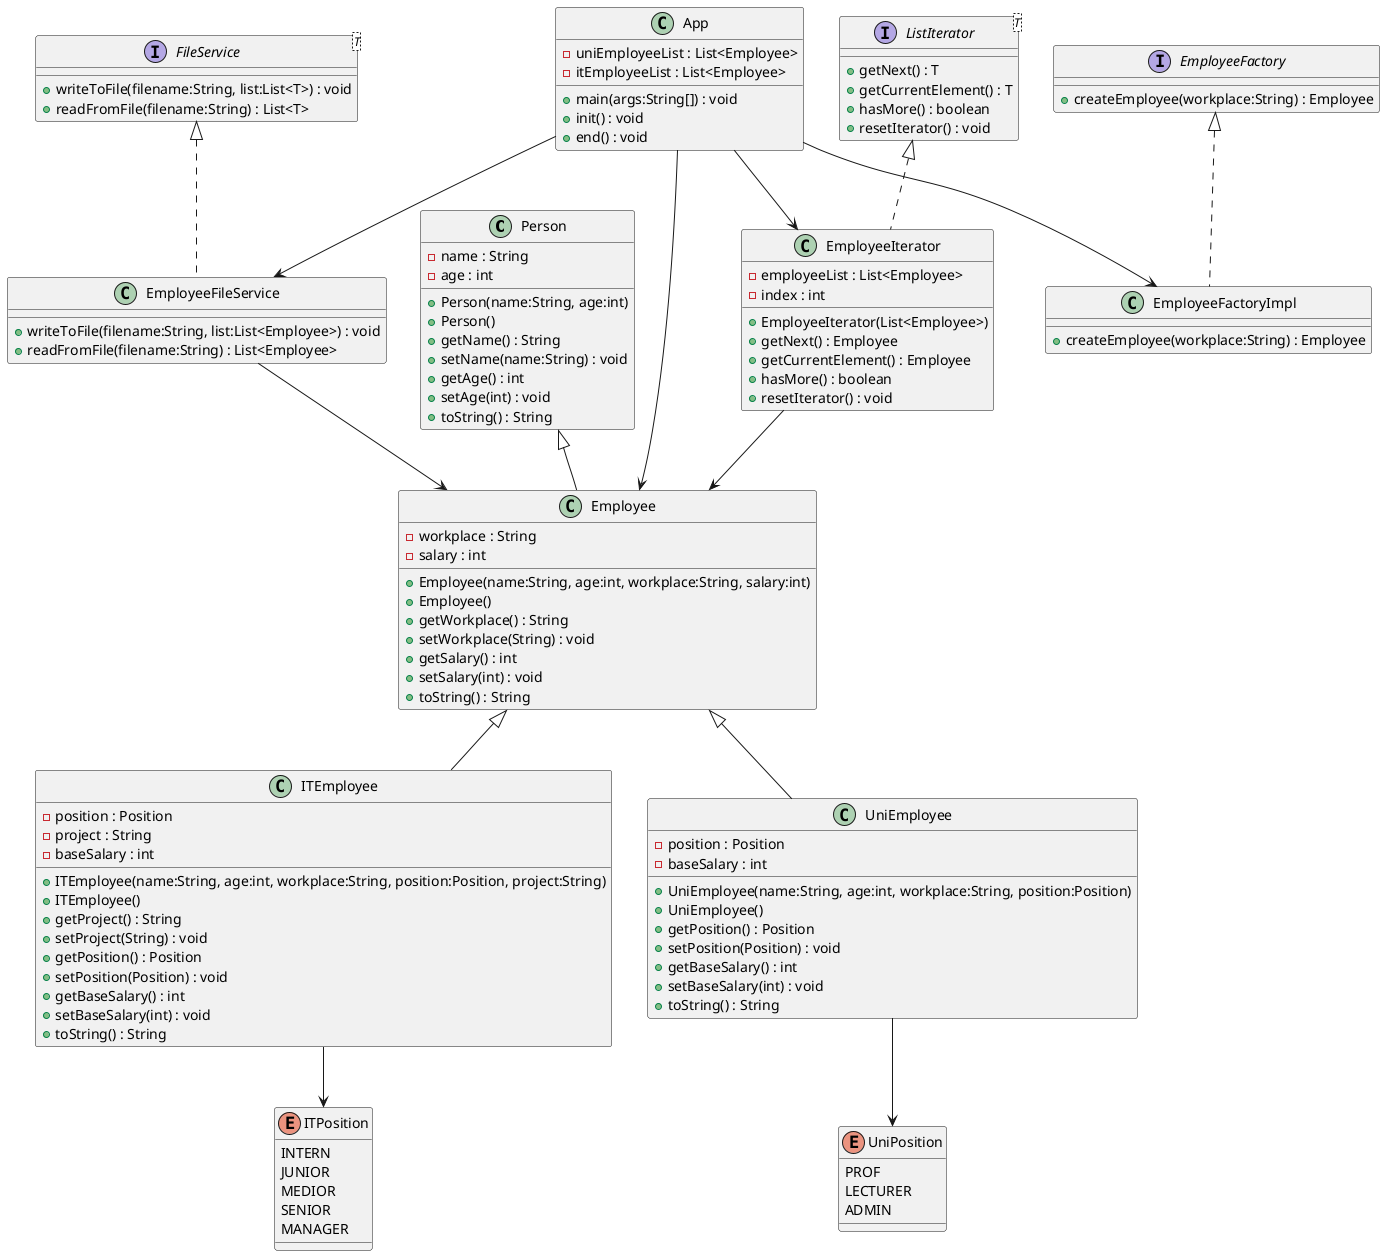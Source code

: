 @startuml

' ====== Alap osztály ======
class Person {
  - name : String
  - age : int
  + Person(name:String, age:int)
  + Person()
  + getName() : String
  + setName(name:String) : void
  + getAge() : int
  + setAge(int) : void
  + toString() : String
}

' ====== Employee és leszármazottai ======
class Employee {
  - workplace : String
  - salary : int
  + Employee(name:String, age:int, workplace:String, salary:int)
  + Employee()
  + getWorkplace() : String
  + setWorkplace(String) : void
  + getSalary() : int
  + setSalary(int) : void
  + toString() : String
}

class ITEmployee {
  - position : Position
  - project : String
  - baseSalary : int
  + ITEmployee(name:String, age:int, workplace:String, position:Position, project:String)
  + ITEmployee()
  + getProject() : String
  + setProject(String) : void
  + getPosition() : Position
  + setPosition(Position) : void
  + getBaseSalary() : int
  + setBaseSalary(int) : void
  + toString() : String
}

class UniEmployee {
  - position : Position
  - baseSalary : int
  + UniEmployee(name:String, age:int, workplace:String, position:Position)
  + UniEmployee()
  + getPosition() : Position
  + setPosition(Position) : void
  + getBaseSalary() : int
  + setBaseSalary(int) : void
  + toString() : String
}

enum ITPosition {
  INTERN
  JUNIOR
  MEDIOR
  SENIOR
  MANAGER
}

enum UniPosition {
  PROF
  LECTURER
  ADMIN
}

Person <|-- Employee
Employee <|-- ITEmployee
Employee <|-- UniEmployee
ITEmployee --> ITPosition
UniEmployee --> UniPosition

' ====== Factory Pattern ======
interface EmployeeFactory {
  + createEmployee(workplace:String) : Employee
}

class EmployeeFactoryImpl {
  + createEmployee(workplace:String) : Employee
}

EmployeeFactory <|.. EmployeeFactoryImpl

' ====== FileService + Implementáció ======
interface FileService<T> {
  + writeToFile(filename:String, list:List<T>) : void
  + readFromFile(filename:String) : List<T>
}

class EmployeeFileService {
  + writeToFile(filename:String, list:List<Employee>) : void
  + readFromFile(filename:String) : List<Employee>
}

FileService <|.. EmployeeFileService
EmployeeFileService --> Employee

' ====== Iterator Pattern ======
interface ListIterator<T> {
  + getNext() : T
  + getCurrentElement() : T
  + hasMore() : boolean
  + resetIterator() : void
}

class EmployeeIterator {
  - employeeList : List<Employee>
  - index : int
  + EmployeeIterator(List<Employee>)
  + getNext() : Employee
  + getCurrentElement() : Employee
  + hasMore() : boolean
  + resetIterator() : void
}

ListIterator <|.. EmployeeIterator
EmployeeIterator --> Employee

' ====== Főprogram ======
class App {
  - uniEmployeeList : List<Employee>
  - itEmployeeList : List<Employee>
  + main(args:String[]) : void
  + init() : void
  + end() : void
}

App --> EmployeeFileService
App --> EmployeeIterator
App --> EmployeeFactoryImpl
App --> Employee
@enduml